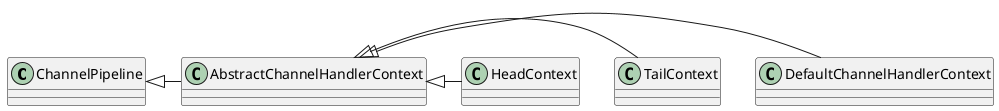 ```uml
@startuml

ChannelPipeline <|- AbstractChannelHandlerContext
AbstractChannelHandlerContext <|- DefaultChannelHandlerContext
AbstractChannelHandlerContext <|- TailContext
AbstractChannelHandlerContext <|- HeadContext

@enduml
```